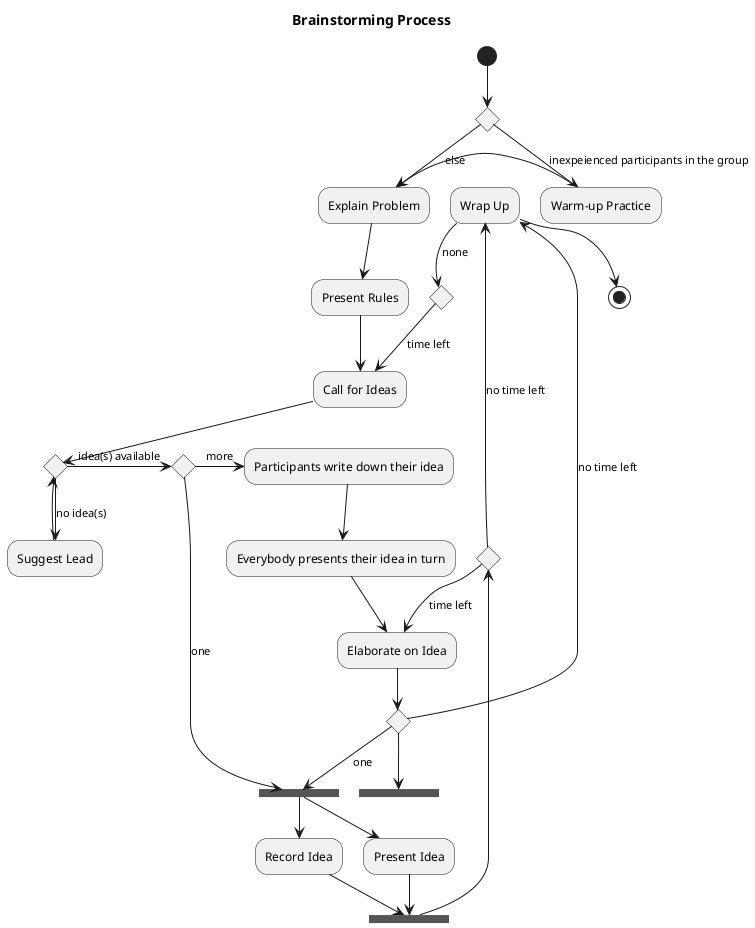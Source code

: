 @startuml
title Brainstorming Process

(*) --> if "" as a1 then
    -->[inexpeienced participants in the group] "Warm-up Practice"
else
    -->[else] "Explain Problem"
endif
"Warm-up Practice" -left-> "Explain Problem"
--> "Present Rules"
--> "Call for Ideas"
--> if "" as a2 then
    -right->[idea(s) available] if "" as a3 then
        -right->[more] "Participants write down their idea"
        --> "Everybody presents their idea in turn" as x1
    else
        -->[one] ===b1===
        ===b1=== --> "Present Idea"
        ===b1=== --> "Record Idea"
        "Present Idea" --> ===b2===
        "Record Idea" --> ===b2===
        ===b2=== --> if "" as a4 then
            -->[time left] "Elaborate on Idea" as x2
            x1 --> x2
            x2 --> if "" as a5 then
                -->[one] ===b1===
                a5 --> ===b3===
            else
                -->[no time left] "Wrap Up" as x3
            endif
            -->[none] if "" as a6 then
                    -->[time left] "Call for Ideas"
                endif
        else
            -left->[no time left] x3
            x3 --> (*)
        endif
    endif
else
    -->[no idea(s)] "Suggest Lead"
endif
"Suggest Lead" --> a2
@enduml